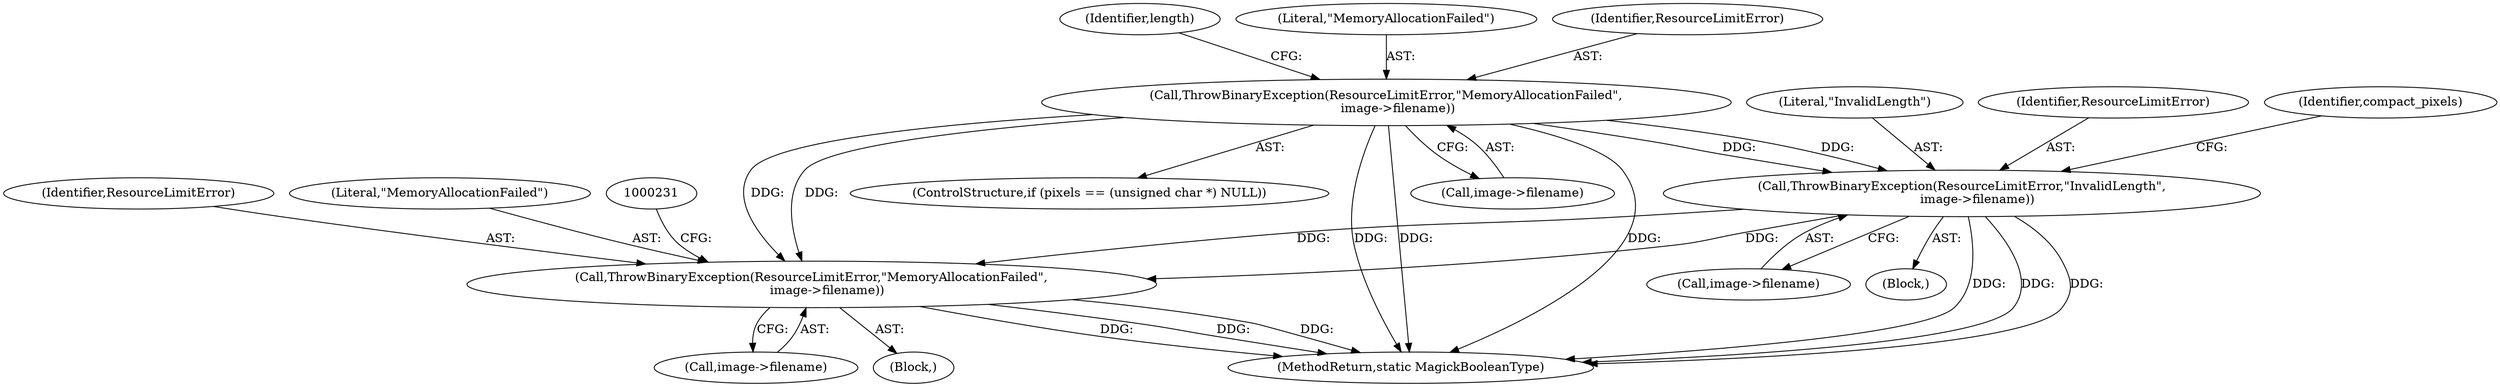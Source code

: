 digraph "0_ImageMagick_d4ec73f866a7c42a2e7f301fcd696e5cb7a7d3ab_0@pointer" {
"1000146" [label="(Call,ThrowBinaryException(ResourceLimitError,\"MemoryAllocationFailed\",\n      image->filename))"];
"1000196" [label="(Call,ThrowBinaryException(ResourceLimitError,\"InvalidLength\",\n        image->filename))"];
"1000224" [label="(Call,ThrowBinaryException(ResourceLimitError,\"MemoryAllocationFailed\",\n        image->filename))"];
"1000224" [label="(Call,ThrowBinaryException(ResourceLimitError,\"MemoryAllocationFailed\",\n        image->filename))"];
"1000199" [label="(Call,image->filename)"];
"1000203" [label="(Identifier,compact_pixels)"];
"1000198" [label="(Literal,\"InvalidLength\")"];
"1000153" [label="(Identifier,length)"];
"1000148" [label="(Literal,\"MemoryAllocationFailed\")"];
"1000146" [label="(Call,ThrowBinaryException(ResourceLimitError,\"MemoryAllocationFailed\",\n      image->filename))"];
"1000140" [label="(ControlStructure,if (pixels == (unsigned char *) NULL))"];
"1000189" [label="(Block,)"];
"1000197" [label="(Identifier,ResourceLimitError)"];
"1000339" [label="(MethodReturn,static MagickBooleanType)"];
"1000196" [label="(Call,ThrowBinaryException(ResourceLimitError,\"InvalidLength\",\n        image->filename))"];
"1000227" [label="(Call,image->filename)"];
"1000149" [label="(Call,image->filename)"];
"1000225" [label="(Identifier,ResourceLimitError)"];
"1000147" [label="(Identifier,ResourceLimitError)"];
"1000226" [label="(Literal,\"MemoryAllocationFailed\")"];
"1000217" [label="(Block,)"];
"1000146" -> "1000140"  [label="AST: "];
"1000146" -> "1000149"  [label="CFG: "];
"1000147" -> "1000146"  [label="AST: "];
"1000148" -> "1000146"  [label="AST: "];
"1000149" -> "1000146"  [label="AST: "];
"1000153" -> "1000146"  [label="CFG: "];
"1000146" -> "1000339"  [label="DDG: "];
"1000146" -> "1000339"  [label="DDG: "];
"1000146" -> "1000339"  [label="DDG: "];
"1000146" -> "1000196"  [label="DDG: "];
"1000146" -> "1000196"  [label="DDG: "];
"1000146" -> "1000224"  [label="DDG: "];
"1000146" -> "1000224"  [label="DDG: "];
"1000196" -> "1000189"  [label="AST: "];
"1000196" -> "1000199"  [label="CFG: "];
"1000197" -> "1000196"  [label="AST: "];
"1000198" -> "1000196"  [label="AST: "];
"1000199" -> "1000196"  [label="AST: "];
"1000203" -> "1000196"  [label="CFG: "];
"1000196" -> "1000339"  [label="DDG: "];
"1000196" -> "1000339"  [label="DDG: "];
"1000196" -> "1000339"  [label="DDG: "];
"1000196" -> "1000224"  [label="DDG: "];
"1000196" -> "1000224"  [label="DDG: "];
"1000224" -> "1000217"  [label="AST: "];
"1000224" -> "1000227"  [label="CFG: "];
"1000225" -> "1000224"  [label="AST: "];
"1000226" -> "1000224"  [label="AST: "];
"1000227" -> "1000224"  [label="AST: "];
"1000231" -> "1000224"  [label="CFG: "];
"1000224" -> "1000339"  [label="DDG: "];
"1000224" -> "1000339"  [label="DDG: "];
"1000224" -> "1000339"  [label="DDG: "];
}
